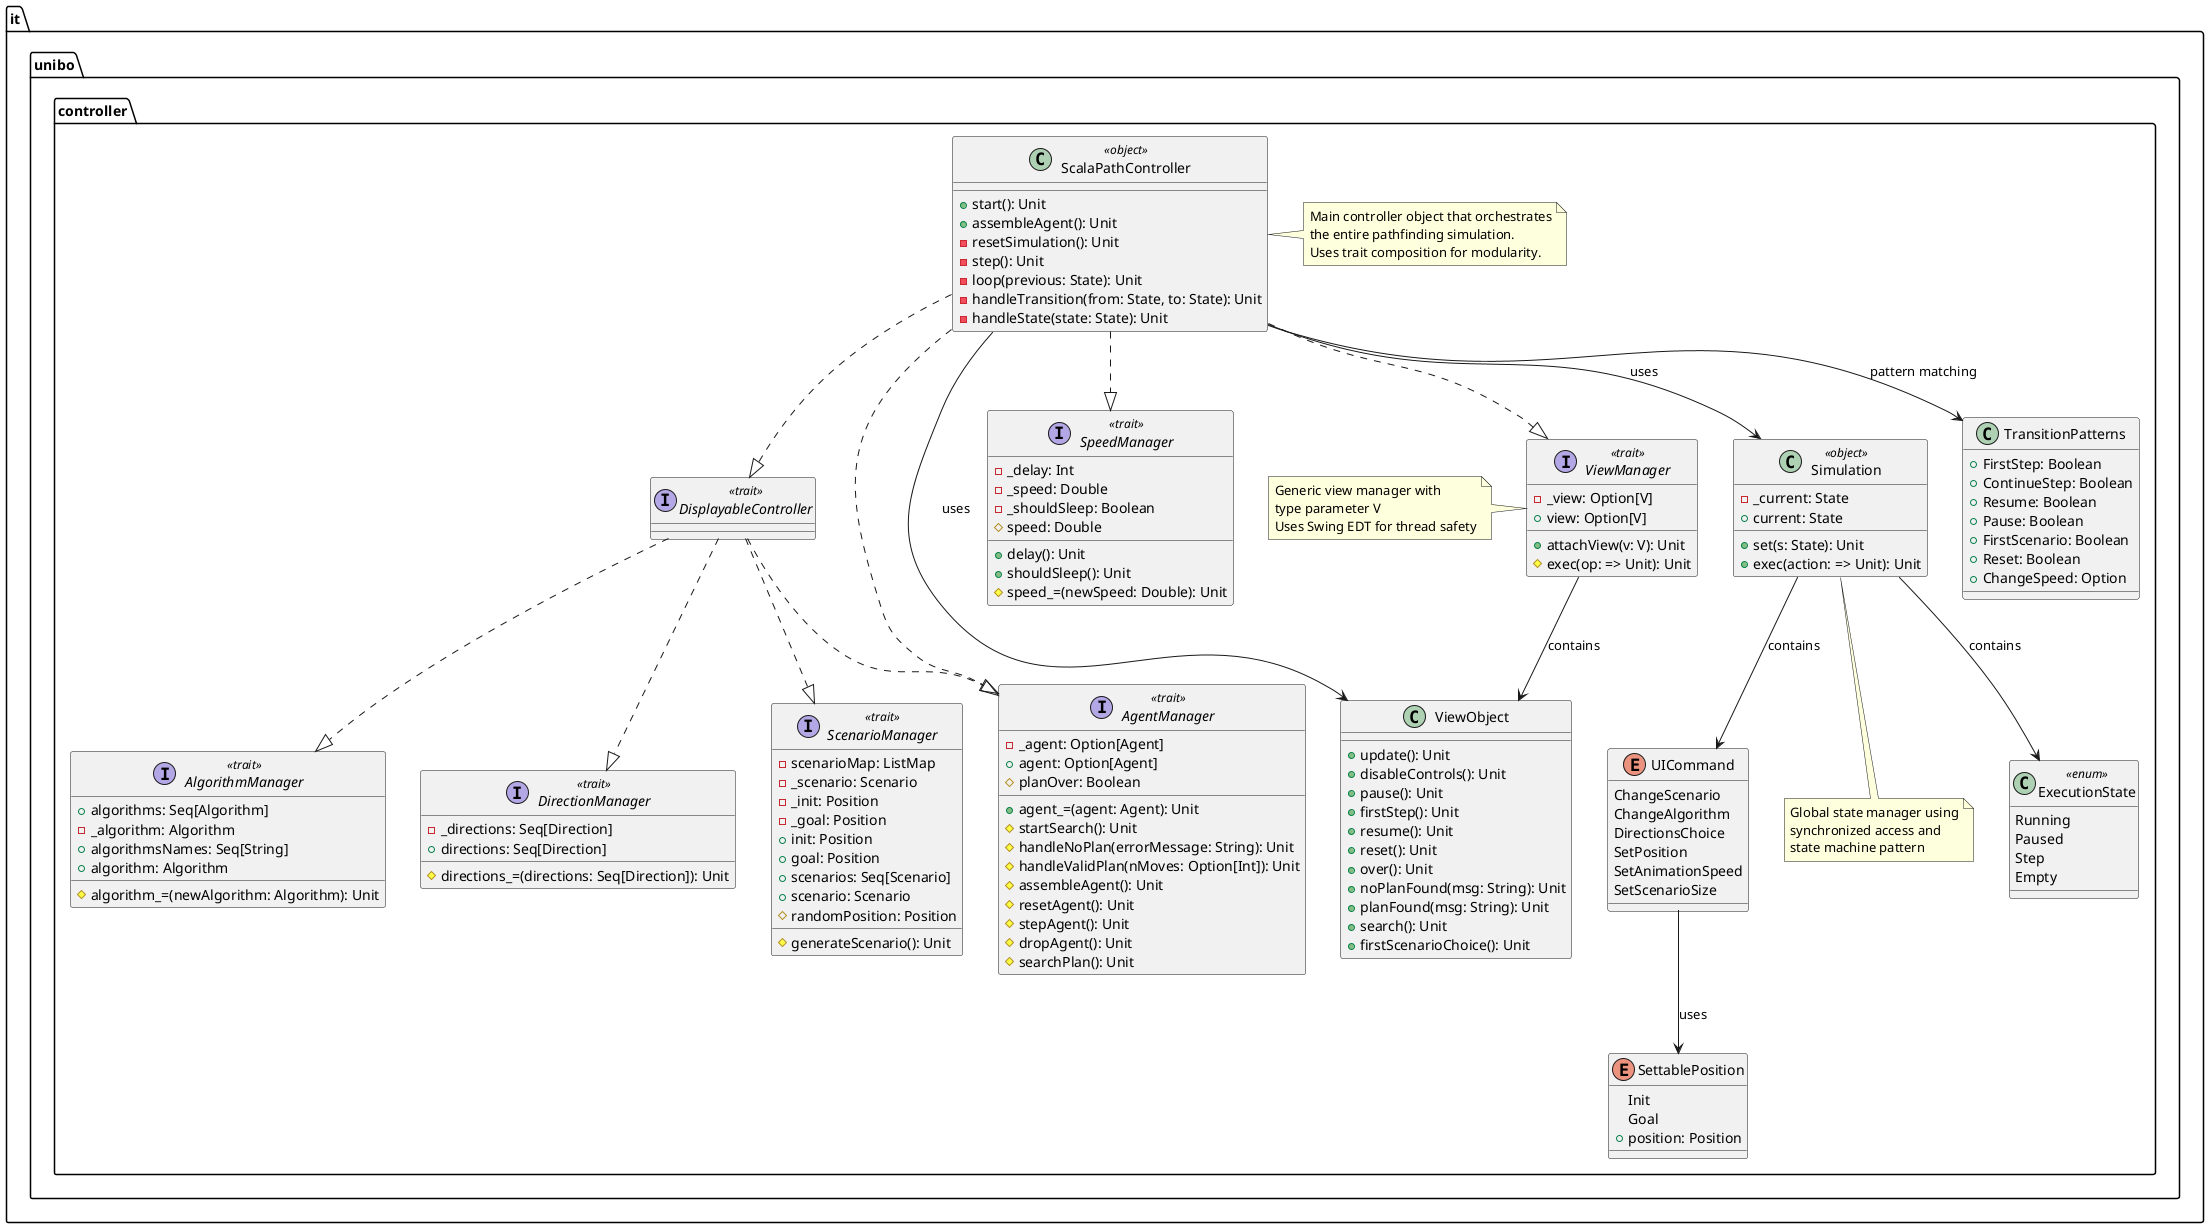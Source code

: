 @startuml ScalaPathController_Architecture
package "it.unibo.controller" {

    ' Main Controller Object
    class ScalaPathController <<object>> {
        +start(): Unit
        +assembleAgent(): Unit
        -resetSimulation(): Unit
        -step(): Unit
        -loop(previous: State): Unit
        -handleTransition(from: State, to: State): Unit
        -handleState(state: State): Unit
    }

    ' Core Traits
    interface DisplayableController <<trait>> {
    }

    interface SpeedManager <<trait>> {
        -_delay: Int
        -_speed: Double
        -_shouldSleep: Boolean
        +delay(): Unit
        +shouldSleep(): Unit
        #speed: Double
        #speed_=(newSpeed: Double): Unit
    }

    interface AgentManager <<trait>> {
        -_agent: Option[Agent]
        +agent: Option[Agent]
        +agent_=(agent: Agent): Unit
        #startSearch(): Unit
        #handleNoPlan(errorMessage: String): Unit
        #handleValidPlan(nMoves: Option[Int]): Unit
        #assembleAgent(): Unit
        #planOver: Boolean
        #resetAgent(): Unit
        #stepAgent(): Unit
        #dropAgent(): Unit
        #searchPlan(): Unit
    }

    interface ViewManager <<trait>> {
        -_view: Option[V]
        +attachView(v: V): Unit
        #exec(op: => Unit): Unit
        +view: Option[V]
    }

    ' Nested Traits in DisplayableController
    interface ScenarioManager <<trait>> {
        -scenarioMap: ListMap
        -_scenario: Scenario
        -_init: Position
        -_goal: Position
        +init: Position
        +goal: Position
        +scenarios: Seq[Scenario]
        +scenario: Scenario
        #generateScenario(): Unit
        #randomPosition: Position
    }

    interface AlgorithmManager <<trait>> {
        +algorithms: Seq[Algorithm]
        -_algorithm: Algorithm
        +algorithmsNames: Seq[String]
        +algorithm: Algorithm
        #algorithm_=(newAlgorithm: Algorithm): Unit
    }

    interface DirectionManager <<trait>> {
        -_directions: Seq[Direction]
        +directions: Seq[Direction]
        #directions_=(directions: Seq[Direction]): Unit
    }

    ' Simulation Object
    class Simulation <<object>> {
        -_current: State
        +current: State
        +set(s: State): Unit
        +exec(action: => Unit): Unit
    }

    ' Simulation States and Commands
    class ExecutionState <<enum>> {
        Running
        Paused
        Step
        Empty
    }

    enum UICommand {
        ChangeScenario
        ChangeAlgorithm
        DirectionsChoice
        SetPosition
        SetAnimationSpeed
        SetScenarioSize
    }

    enum SettablePosition {
        Init
        Goal
        +position: Position
    }

    ' View Manager Inner Object
    class ViewObject {
        +update(): Unit
        +disableControls(): Unit
        +pause(): Unit
        +firstStep(): Unit
        +resume(): Unit
        +reset(): Unit
        +over(): Unit
        +noPlanFound(msg: String): Unit
        +planFound(msg: String): Unit
        +search(): Unit
        +firstScenarioChoice(): Unit
    }

    ' Pattern Matching Objects
    class TransitionPatterns {
        +FirstStep: Boolean
        +ContinueStep: Boolean
        +Resume: Boolean
        +Pause: Boolean
        +FirstScenario: Boolean
        +Reset: Boolean
        +ChangeSpeed: Option
    }

    ' Relationships
    ScalaPathController ..|> DisplayableController
    ScalaPathController ..|> SpeedManager
    ScalaPathController ..|> AgentManager
    ScalaPathController ..|> ViewManager

    DisplayableController ..|> ScenarioManager
    DisplayableController ..|> AlgorithmManager
    DisplayableController ..|> DirectionManager
    DisplayableController ..|> AgentManager

    ScalaPathController --> Simulation : uses
    Simulation --> ExecutionState : contains
    Simulation --> UICommand : contains
    UICommand --> SettablePosition : uses

    ViewManager --> ViewObject : contains
    ScalaPathController --> ViewObject : uses
    ScalaPathController --> TransitionPatterns : pattern matching

    ' Notes
    note right of ScalaPathController
        Main controller object that orchestrates
        the entire pathfinding simulation.
        Uses trait composition for modularity.
    end note

    note bottom of Simulation
        Global state manager using
        synchronized access and
        state machine pattern
    end note

    note left of ViewManager
        Generic view manager with
        type parameter V
        Uses Swing EDT for thread safety
    end note
}

@enduml